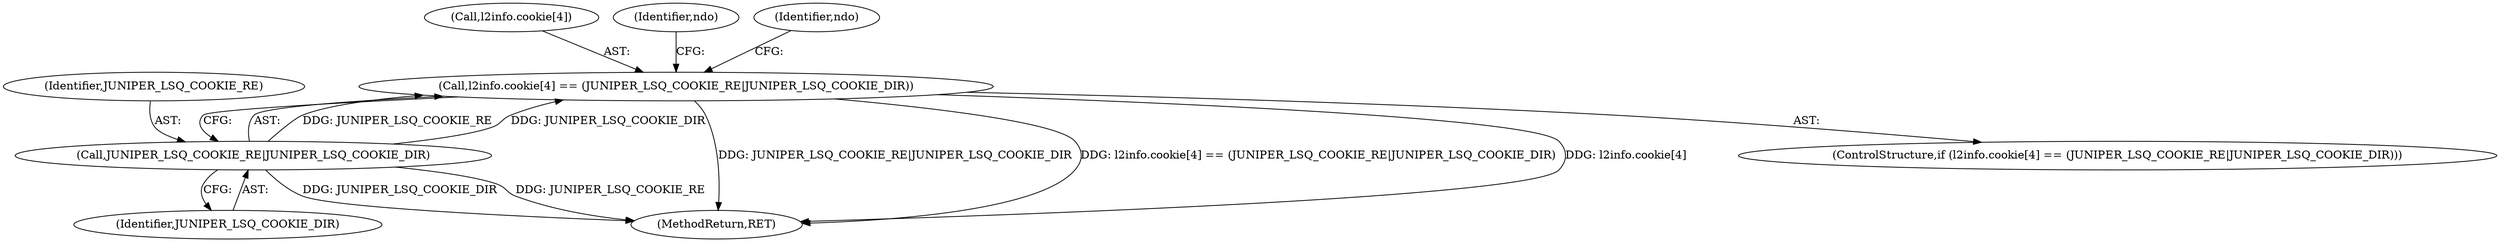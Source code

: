 digraph "0_tcpdump_1dcd10aceabbc03bf571ea32b892c522cbe923de_9@array" {
"1000173" [label="(Call,l2info.cookie[4] == (JUNIPER_LSQ_COOKIE_RE|JUNIPER_LSQ_COOKIE_DIR))"];
"1000179" [label="(Call,JUNIPER_LSQ_COOKIE_RE|JUNIPER_LSQ_COOKIE_DIR)"];
"1000268" [label="(MethodReturn,RET)"];
"1000174" [label="(Call,l2info.cookie[4])"];
"1000179" [label="(Call,JUNIPER_LSQ_COOKIE_RE|JUNIPER_LSQ_COOKIE_DIR)"];
"1000183" [label="(Identifier,ndo)"];
"1000180" [label="(Identifier,JUNIPER_LSQ_COOKIE_RE)"];
"1000190" [label="(Identifier,ndo)"];
"1000172" [label="(ControlStructure,if (l2info.cookie[4] == (JUNIPER_LSQ_COOKIE_RE|JUNIPER_LSQ_COOKIE_DIR)))"];
"1000173" [label="(Call,l2info.cookie[4] == (JUNIPER_LSQ_COOKIE_RE|JUNIPER_LSQ_COOKIE_DIR))"];
"1000181" [label="(Identifier,JUNIPER_LSQ_COOKIE_DIR)"];
"1000173" -> "1000172"  [label="AST: "];
"1000173" -> "1000179"  [label="CFG: "];
"1000174" -> "1000173"  [label="AST: "];
"1000179" -> "1000173"  [label="AST: "];
"1000183" -> "1000173"  [label="CFG: "];
"1000190" -> "1000173"  [label="CFG: "];
"1000173" -> "1000268"  [label="DDG: JUNIPER_LSQ_COOKIE_RE|JUNIPER_LSQ_COOKIE_DIR"];
"1000173" -> "1000268"  [label="DDG: l2info.cookie[4] == (JUNIPER_LSQ_COOKIE_RE|JUNIPER_LSQ_COOKIE_DIR)"];
"1000173" -> "1000268"  [label="DDG: l2info.cookie[4]"];
"1000179" -> "1000173"  [label="DDG: JUNIPER_LSQ_COOKIE_RE"];
"1000179" -> "1000173"  [label="DDG: JUNIPER_LSQ_COOKIE_DIR"];
"1000179" -> "1000181"  [label="CFG: "];
"1000180" -> "1000179"  [label="AST: "];
"1000181" -> "1000179"  [label="AST: "];
"1000179" -> "1000268"  [label="DDG: JUNIPER_LSQ_COOKIE_DIR"];
"1000179" -> "1000268"  [label="DDG: JUNIPER_LSQ_COOKIE_RE"];
}
